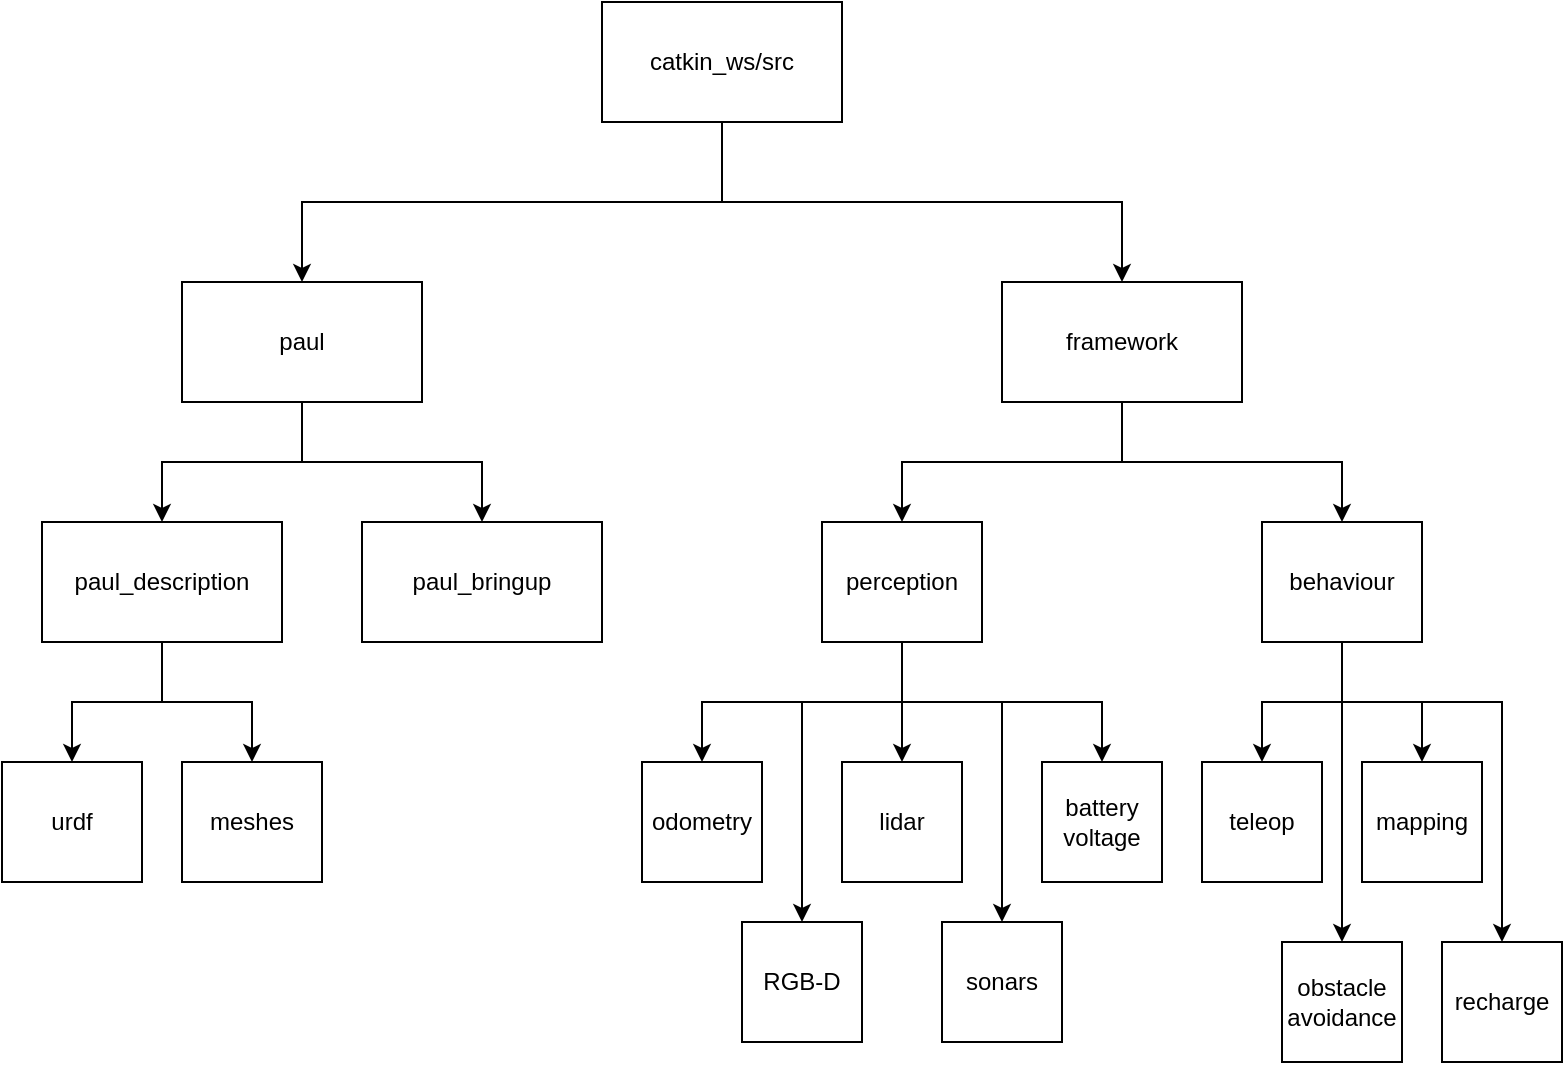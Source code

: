 <mxfile version="14.8.3" type="device"><diagram id="mxgckEkmSSJoufFjVqFJ" name="Page-1"><mxGraphModel dx="1355" dy="778" grid="1" gridSize="10" guides="1" tooltips="1" connect="1" arrows="1" fold="1" page="1" pageScale="1" pageWidth="850" pageHeight="1100" math="0" shadow="0"><root><mxCell id="0"/><mxCell id="1" parent="0"/><mxCell id="dtLu-8mUbyhQ4mV9xOjl-4" style="edgeStyle=orthogonalEdgeStyle;rounded=0;orthogonalLoop=1;jettySize=auto;html=1;entryX=0.5;entryY=0;entryDx=0;entryDy=0;exitX=0.5;exitY=1;exitDx=0;exitDy=0;" edge="1" parent="1" source="dtLu-8mUbyhQ4mV9xOjl-1" target="dtLu-8mUbyhQ4mV9xOjl-2"><mxGeometry relative="1" as="geometry"/></mxCell><mxCell id="dtLu-8mUbyhQ4mV9xOjl-5" style="edgeStyle=orthogonalEdgeStyle;rounded=0;orthogonalLoop=1;jettySize=auto;html=1;exitX=0.5;exitY=1;exitDx=0;exitDy=0;entryX=0.5;entryY=0;entryDx=0;entryDy=0;" edge="1" parent="1" source="dtLu-8mUbyhQ4mV9xOjl-1" target="dtLu-8mUbyhQ4mV9xOjl-3"><mxGeometry relative="1" as="geometry"/></mxCell><mxCell id="dtLu-8mUbyhQ4mV9xOjl-1" value="catkin_ws/src" style="rounded=0;whiteSpace=wrap;html=1;" vertex="1" parent="1"><mxGeometry x="330" y="20" width="120" height="60" as="geometry"/></mxCell><mxCell id="dtLu-8mUbyhQ4mV9xOjl-7" style="edgeStyle=orthogonalEdgeStyle;rounded=0;orthogonalLoop=1;jettySize=auto;html=1;entryX=0.5;entryY=0;entryDx=0;entryDy=0;" edge="1" parent="1" source="dtLu-8mUbyhQ4mV9xOjl-2" target="dtLu-8mUbyhQ4mV9xOjl-6"><mxGeometry relative="1" as="geometry"/></mxCell><mxCell id="dtLu-8mUbyhQ4mV9xOjl-9" style="edgeStyle=orthogonalEdgeStyle;rounded=0;orthogonalLoop=1;jettySize=auto;html=1;entryX=0.5;entryY=0;entryDx=0;entryDy=0;" edge="1" parent="1" source="dtLu-8mUbyhQ4mV9xOjl-2" target="dtLu-8mUbyhQ4mV9xOjl-8"><mxGeometry relative="1" as="geometry"/></mxCell><mxCell id="dtLu-8mUbyhQ4mV9xOjl-2" value="paul" style="rounded=0;whiteSpace=wrap;html=1;" vertex="1" parent="1"><mxGeometry x="120" y="160" width="120" height="60" as="geometry"/></mxCell><mxCell id="dtLu-8mUbyhQ4mV9xOjl-11" style="edgeStyle=orthogonalEdgeStyle;rounded=0;orthogonalLoop=1;jettySize=auto;html=1;entryX=0.5;entryY=0;entryDx=0;entryDy=0;exitX=0.5;exitY=1;exitDx=0;exitDy=0;" edge="1" parent="1" source="dtLu-8mUbyhQ4mV9xOjl-3" target="dtLu-8mUbyhQ4mV9xOjl-10"><mxGeometry relative="1" as="geometry"/></mxCell><mxCell id="dtLu-8mUbyhQ4mV9xOjl-30" style="edgeStyle=orthogonalEdgeStyle;rounded=0;orthogonalLoop=1;jettySize=auto;html=1;exitX=0.5;exitY=1;exitDx=0;exitDy=0;entryX=0.5;entryY=0;entryDx=0;entryDy=0;" edge="1" parent="1" source="dtLu-8mUbyhQ4mV9xOjl-3" target="dtLu-8mUbyhQ4mV9xOjl-13"><mxGeometry relative="1" as="geometry"/></mxCell><mxCell id="dtLu-8mUbyhQ4mV9xOjl-3" value="framework" style="rounded=0;whiteSpace=wrap;html=1;" vertex="1" parent="1"><mxGeometry x="530" y="160" width="120" height="60" as="geometry"/></mxCell><mxCell id="dtLu-8mUbyhQ4mV9xOjl-6" value="paul_bringup" style="rounded=0;whiteSpace=wrap;html=1;" vertex="1" parent="1"><mxGeometry x="210" y="280" width="120" height="60" as="geometry"/></mxCell><mxCell id="dtLu-8mUbyhQ4mV9xOjl-19" style="edgeStyle=orthogonalEdgeStyle;rounded=0;orthogonalLoop=1;jettySize=auto;html=1;entryX=0.5;entryY=0;entryDx=0;entryDy=0;" edge="1" parent="1" source="dtLu-8mUbyhQ4mV9xOjl-8" target="dtLu-8mUbyhQ4mV9xOjl-18"><mxGeometry relative="1" as="geometry"/></mxCell><mxCell id="dtLu-8mUbyhQ4mV9xOjl-21" style="edgeStyle=orthogonalEdgeStyle;rounded=0;orthogonalLoop=1;jettySize=auto;html=1;exitX=0.5;exitY=1;exitDx=0;exitDy=0;entryX=0.5;entryY=0;entryDx=0;entryDy=0;" edge="1" parent="1" source="dtLu-8mUbyhQ4mV9xOjl-8" target="dtLu-8mUbyhQ4mV9xOjl-20"><mxGeometry relative="1" as="geometry"/></mxCell><mxCell id="dtLu-8mUbyhQ4mV9xOjl-8" value="paul_description" style="rounded=0;whiteSpace=wrap;html=1;" vertex="1" parent="1"><mxGeometry x="50" y="280" width="120" height="60" as="geometry"/></mxCell><mxCell id="dtLu-8mUbyhQ4mV9xOjl-15" style="edgeStyle=orthogonalEdgeStyle;rounded=0;orthogonalLoop=1;jettySize=auto;html=1;entryX=0.5;entryY=0;entryDx=0;entryDy=0;exitX=0.5;exitY=1;exitDx=0;exitDy=0;" edge="1" parent="1" source="dtLu-8mUbyhQ4mV9xOjl-10" target="dtLu-8mUbyhQ4mV9xOjl-14"><mxGeometry relative="1" as="geometry"/></mxCell><mxCell id="dtLu-8mUbyhQ4mV9xOjl-22" style="edgeStyle=orthogonalEdgeStyle;rounded=0;orthogonalLoop=1;jettySize=auto;html=1;exitX=0.5;exitY=1;exitDx=0;exitDy=0;entryX=0.5;entryY=0;entryDx=0;entryDy=0;" edge="1" parent="1" source="dtLu-8mUbyhQ4mV9xOjl-10" target="dtLu-8mUbyhQ4mV9xOjl-16"><mxGeometry relative="1" as="geometry"><Array as="points"><mxPoint x="480" y="370"/><mxPoint x="430" y="370"/></Array></mxGeometry></mxCell><mxCell id="dtLu-8mUbyhQ4mV9xOjl-23" style="edgeStyle=orthogonalEdgeStyle;rounded=0;orthogonalLoop=1;jettySize=auto;html=1;exitX=0.5;exitY=1;exitDx=0;exitDy=0;entryX=0.5;entryY=0;entryDx=0;entryDy=0;" edge="1" parent="1" source="dtLu-8mUbyhQ4mV9xOjl-10" target="dtLu-8mUbyhQ4mV9xOjl-17"><mxGeometry relative="1" as="geometry"/></mxCell><mxCell id="dtLu-8mUbyhQ4mV9xOjl-27" style="edgeStyle=orthogonalEdgeStyle;rounded=0;orthogonalLoop=1;jettySize=auto;html=1;entryX=0.5;entryY=0;entryDx=0;entryDy=0;exitX=0.5;exitY=1;exitDx=0;exitDy=0;" edge="1" parent="1" source="dtLu-8mUbyhQ4mV9xOjl-10" target="dtLu-8mUbyhQ4mV9xOjl-26"><mxGeometry relative="1" as="geometry"><Array as="points"><mxPoint x="480" y="370"/><mxPoint x="530" y="370"/></Array></mxGeometry></mxCell><mxCell id="dtLu-8mUbyhQ4mV9xOjl-29" style="edgeStyle=orthogonalEdgeStyle;rounded=0;orthogonalLoop=1;jettySize=auto;html=1;entryX=0.5;entryY=0;entryDx=0;entryDy=0;exitX=0.5;exitY=1;exitDx=0;exitDy=0;" edge="1" parent="1" source="dtLu-8mUbyhQ4mV9xOjl-10" target="dtLu-8mUbyhQ4mV9xOjl-28"><mxGeometry relative="1" as="geometry"/></mxCell><mxCell id="dtLu-8mUbyhQ4mV9xOjl-10" value="perception" style="rounded=0;whiteSpace=wrap;html=1;" vertex="1" parent="1"><mxGeometry x="440" y="280" width="80" height="60" as="geometry"/></mxCell><mxCell id="dtLu-8mUbyhQ4mV9xOjl-35" style="edgeStyle=orthogonalEdgeStyle;rounded=0;orthogonalLoop=1;jettySize=auto;html=1;entryX=0.5;entryY=0;entryDx=0;entryDy=0;" edge="1" parent="1" source="dtLu-8mUbyhQ4mV9xOjl-13" target="dtLu-8mUbyhQ4mV9xOjl-31"><mxGeometry relative="1" as="geometry"/></mxCell><mxCell id="dtLu-8mUbyhQ4mV9xOjl-36" style="edgeStyle=orthogonalEdgeStyle;rounded=0;orthogonalLoop=1;jettySize=auto;html=1;entryX=0.5;entryY=0;entryDx=0;entryDy=0;" edge="1" parent="1" source="dtLu-8mUbyhQ4mV9xOjl-13" target="dtLu-8mUbyhQ4mV9xOjl-32"><mxGeometry relative="1" as="geometry"><Array as="points"><mxPoint x="700" y="390"/><mxPoint x="700" y="390"/></Array></mxGeometry></mxCell><mxCell id="dtLu-8mUbyhQ4mV9xOjl-37" style="edgeStyle=orthogonalEdgeStyle;rounded=0;orthogonalLoop=1;jettySize=auto;html=1;entryX=0.5;entryY=0;entryDx=0;entryDy=0;" edge="1" parent="1" source="dtLu-8mUbyhQ4mV9xOjl-13" target="dtLu-8mUbyhQ4mV9xOjl-34"><mxGeometry relative="1" as="geometry"><Array as="points"><mxPoint x="700" y="370"/><mxPoint x="740" y="370"/></Array></mxGeometry></mxCell><mxCell id="dtLu-8mUbyhQ4mV9xOjl-38" style="edgeStyle=orthogonalEdgeStyle;rounded=0;orthogonalLoop=1;jettySize=auto;html=1;entryX=0.5;entryY=0;entryDx=0;entryDy=0;" edge="1" parent="1" source="dtLu-8mUbyhQ4mV9xOjl-13" target="dtLu-8mUbyhQ4mV9xOjl-33"><mxGeometry relative="1" as="geometry"><Array as="points"><mxPoint x="700" y="370"/><mxPoint x="780" y="370"/></Array></mxGeometry></mxCell><mxCell id="dtLu-8mUbyhQ4mV9xOjl-13" value="behaviour" style="rounded=0;whiteSpace=wrap;html=1;" vertex="1" parent="1"><mxGeometry x="660" y="280" width="80" height="60" as="geometry"/></mxCell><mxCell id="dtLu-8mUbyhQ4mV9xOjl-14" value="odometry" style="rounded=0;whiteSpace=wrap;html=1;" vertex="1" parent="1"><mxGeometry x="350" y="400" width="60" height="60" as="geometry"/></mxCell><mxCell id="dtLu-8mUbyhQ4mV9xOjl-16" value="RGB-D" style="rounded=0;whiteSpace=wrap;html=1;" vertex="1" parent="1"><mxGeometry x="400" y="480" width="60" height="60" as="geometry"/></mxCell><mxCell id="dtLu-8mUbyhQ4mV9xOjl-17" value="lidar" style="rounded=0;whiteSpace=wrap;html=1;" vertex="1" parent="1"><mxGeometry x="450" y="400" width="60" height="60" as="geometry"/></mxCell><mxCell id="dtLu-8mUbyhQ4mV9xOjl-18" value="urdf" style="rounded=0;whiteSpace=wrap;html=1;" vertex="1" parent="1"><mxGeometry x="30" y="400" width="70" height="60" as="geometry"/></mxCell><mxCell id="dtLu-8mUbyhQ4mV9xOjl-20" value="meshes" style="rounded=0;whiteSpace=wrap;html=1;" vertex="1" parent="1"><mxGeometry x="120" y="400" width="70" height="60" as="geometry"/></mxCell><mxCell id="dtLu-8mUbyhQ4mV9xOjl-26" value="sonars" style="rounded=0;whiteSpace=wrap;html=1;" vertex="1" parent="1"><mxGeometry x="500" y="480" width="60" height="60" as="geometry"/></mxCell><mxCell id="dtLu-8mUbyhQ4mV9xOjl-28" value="battery voltage" style="rounded=0;whiteSpace=wrap;html=1;" vertex="1" parent="1"><mxGeometry x="550" y="400" width="60" height="60" as="geometry"/></mxCell><mxCell id="dtLu-8mUbyhQ4mV9xOjl-31" value="teleop" style="rounded=0;whiteSpace=wrap;html=1;" vertex="1" parent="1"><mxGeometry x="630" y="400" width="60" height="60" as="geometry"/></mxCell><mxCell id="dtLu-8mUbyhQ4mV9xOjl-32" value="obstacle avoidance" style="rounded=0;whiteSpace=wrap;html=1;" vertex="1" parent="1"><mxGeometry x="670" y="490" width="60" height="60" as="geometry"/></mxCell><mxCell id="dtLu-8mUbyhQ4mV9xOjl-33" value="recharge" style="rounded=0;whiteSpace=wrap;html=1;" vertex="1" parent="1"><mxGeometry x="750" y="490" width="60" height="60" as="geometry"/></mxCell><mxCell id="dtLu-8mUbyhQ4mV9xOjl-34" value="mapping" style="rounded=0;whiteSpace=wrap;html=1;" vertex="1" parent="1"><mxGeometry x="710" y="400" width="60" height="60" as="geometry"/></mxCell></root></mxGraphModel></diagram></mxfile>